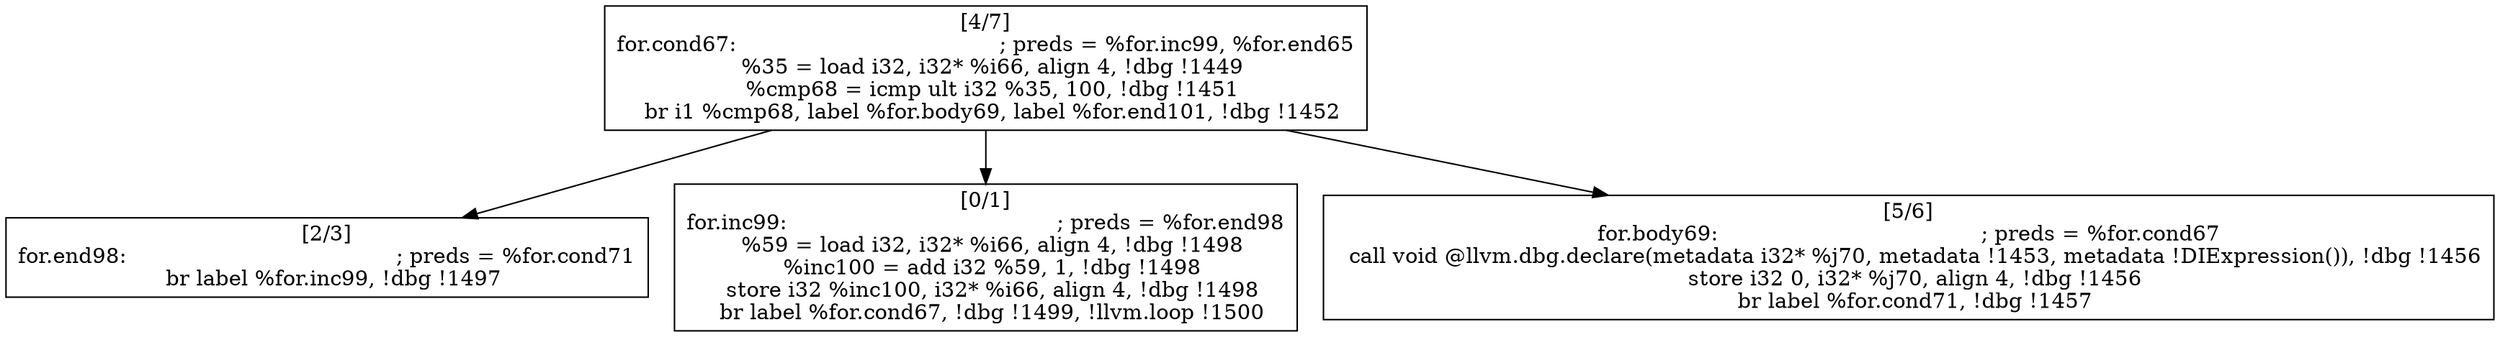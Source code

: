
digraph G {


node916 [label="[2/3]
for.end98:                                        ; preds = %for.cond71
  br label %for.inc99, !dbg !1497
",shape=rectangle ]
node915 [label="[0/1]
for.inc99:                                        ; preds = %for.end98
  %59 = load i32, i32* %i66, align 4, !dbg !1498
  %inc100 = add i32 %59, 1, !dbg !1498
  store i32 %inc100, i32* %i66, align 4, !dbg !1498
  br label %for.cond67, !dbg !1499, !llvm.loop !1500
",shape=rectangle ]
node913 [label="[5/6]
for.body69:                                       ; preds = %for.cond67
  call void @llvm.dbg.declare(metadata i32* %j70, metadata !1453, metadata !DIExpression()), !dbg !1456
  store i32 0, i32* %j70, align 4, !dbg !1456
  br label %for.cond71, !dbg !1457
",shape=rectangle ]
node914 [label="[4/7]
for.cond67:                                       ; preds = %for.inc99, %for.end65
  %35 = load i32, i32* %i66, align 4, !dbg !1449
  %cmp68 = icmp ult i32 %35, 100, !dbg !1451
  br i1 %cmp68, label %for.body69, label %for.end101, !dbg !1452
",shape=rectangle ]

node914->node916 [ ]
node914->node913 [ ]
node914->node915 [ ]


}
